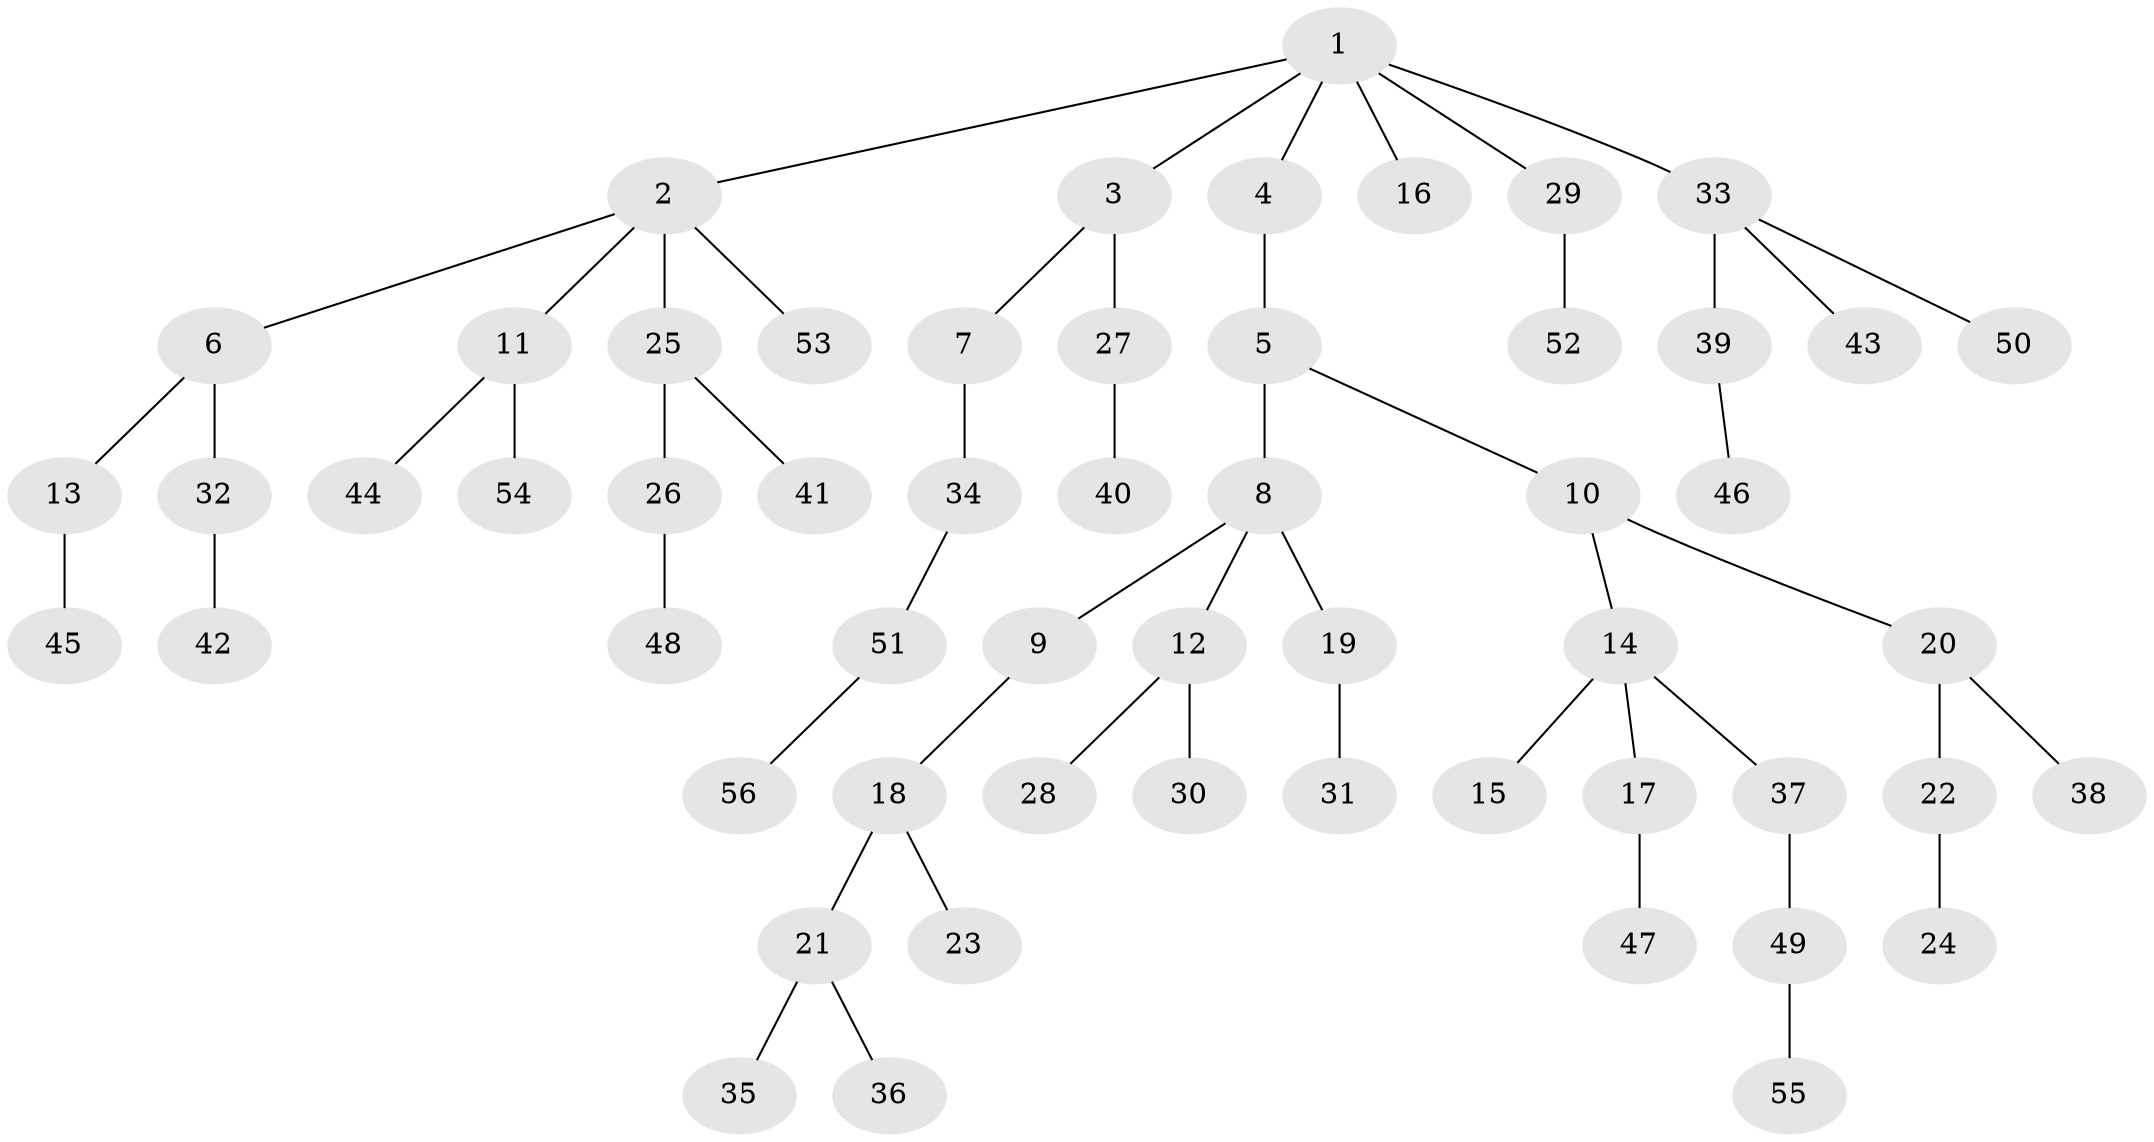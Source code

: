 // coarse degree distribution, {5: 0.06060606060606061, 4: 0.09090909090909091, 3: 0.09090909090909091, 2: 0.24242424242424243, 1: 0.5151515151515151}
// Generated by graph-tools (version 1.1) at 2025/42/03/06/25 10:42:03]
// undirected, 56 vertices, 55 edges
graph export_dot {
graph [start="1"]
  node [color=gray90,style=filled];
  1;
  2;
  3;
  4;
  5;
  6;
  7;
  8;
  9;
  10;
  11;
  12;
  13;
  14;
  15;
  16;
  17;
  18;
  19;
  20;
  21;
  22;
  23;
  24;
  25;
  26;
  27;
  28;
  29;
  30;
  31;
  32;
  33;
  34;
  35;
  36;
  37;
  38;
  39;
  40;
  41;
  42;
  43;
  44;
  45;
  46;
  47;
  48;
  49;
  50;
  51;
  52;
  53;
  54;
  55;
  56;
  1 -- 2;
  1 -- 3;
  1 -- 4;
  1 -- 16;
  1 -- 29;
  1 -- 33;
  2 -- 6;
  2 -- 11;
  2 -- 25;
  2 -- 53;
  3 -- 7;
  3 -- 27;
  4 -- 5;
  5 -- 8;
  5 -- 10;
  6 -- 13;
  6 -- 32;
  7 -- 34;
  8 -- 9;
  8 -- 12;
  8 -- 19;
  9 -- 18;
  10 -- 14;
  10 -- 20;
  11 -- 44;
  11 -- 54;
  12 -- 28;
  12 -- 30;
  13 -- 45;
  14 -- 15;
  14 -- 17;
  14 -- 37;
  17 -- 47;
  18 -- 21;
  18 -- 23;
  19 -- 31;
  20 -- 22;
  20 -- 38;
  21 -- 35;
  21 -- 36;
  22 -- 24;
  25 -- 26;
  25 -- 41;
  26 -- 48;
  27 -- 40;
  29 -- 52;
  32 -- 42;
  33 -- 39;
  33 -- 43;
  33 -- 50;
  34 -- 51;
  37 -- 49;
  39 -- 46;
  49 -- 55;
  51 -- 56;
}
